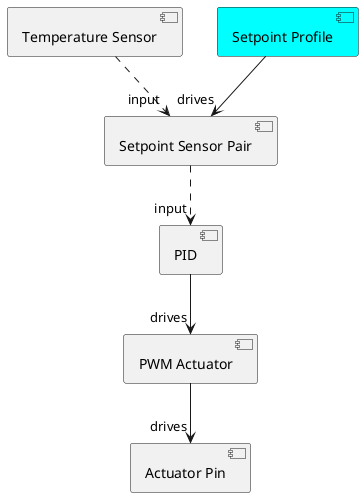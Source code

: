 @startuml Profile control chain
component Sensor as "Temperature Sensor"
component Profile as "Setpoint Profile" #Cyan
component SSP as "Setpoint Sensor Pair"
component PID
component PWM as "PWM Actuator"
component Pin as "Actuator Pin"

Sensor .down.> "input" SSP
Profile -down-> "drives" SSP
SSP .down.> "input" PID
PID -down-> "drives" PWM
PWM -down-> "drives" Pin

@enduml